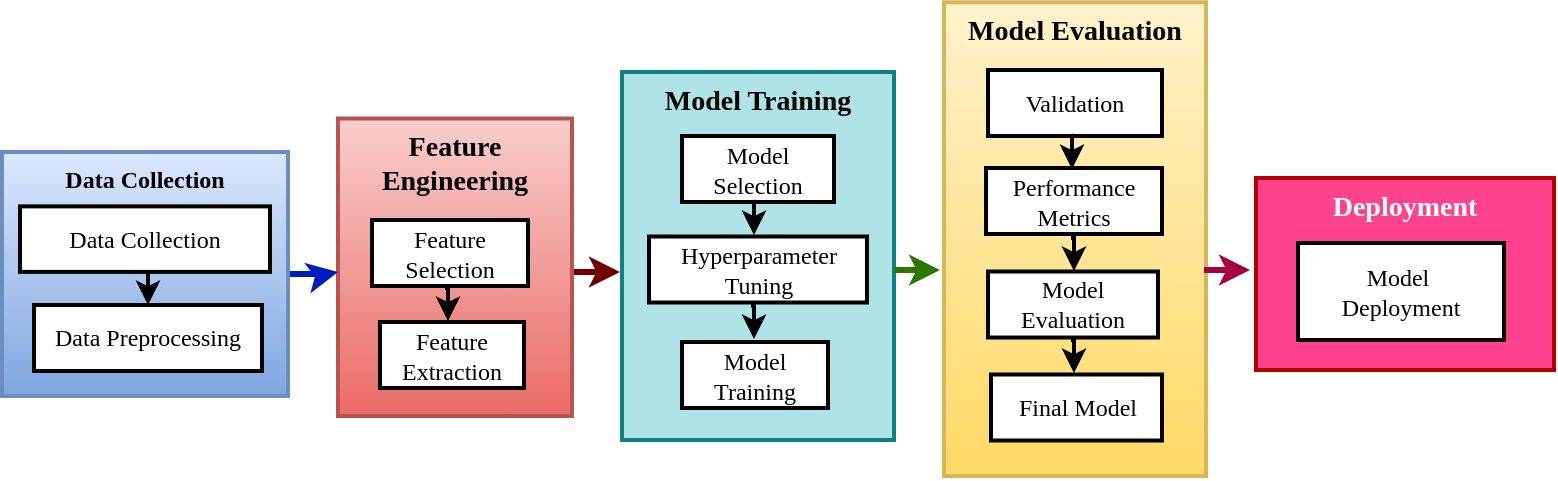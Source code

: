 <mxfile version="24.7.7">
  <diagram name="Page-1" id="r4e8LX3_ftQumICTrRQC">
    <mxGraphModel dx="1042" dy="575" grid="0" gridSize="10" guides="1" tooltips="1" connect="1" arrows="1" fold="1" page="0" pageScale="1" pageWidth="850" pageHeight="1100" background="none" math="0" shadow="0">
      <root>
        <mxCell id="0" />
        <mxCell id="1" parent="0" />
        <mxCell id="eUau_iObbvA3vzcv_n36-101" value="" style="group" vertex="1" connectable="0" parent="1">
          <mxGeometry x="29" y="233.13" width="776" height="236.87" as="geometry" />
        </mxCell>
        <mxCell id="eUau_iObbvA3vzcv_n36-35" value="Deployment" style="whiteSpace=wrap;strokeWidth=2;verticalAlign=top;fontFamily=Times New Roman;fontStyle=1;fontSize=14;fillColor=#FF428E;fontColor=#ffffff;strokeColor=#B20000;fillStyle=solid;" vertex="1" parent="eUau_iObbvA3vzcv_n36-101">
          <mxGeometry x="627" y="87.87" width="149" height="96" as="geometry" />
        </mxCell>
        <mxCell id="eUau_iObbvA3vzcv_n36-36" value="Model &#xa;Deployment" style="whiteSpace=wrap;strokeWidth=2;fontFamily=Times New Roman;" vertex="1" parent="eUau_iObbvA3vzcv_n36-101">
          <mxGeometry x="648" y="120.37" width="103" height="48.5" as="geometry" />
        </mxCell>
        <mxCell id="eUau_iObbvA3vzcv_n36-46" value="Feature&#xa;Engineering" style="whiteSpace=wrap;strokeWidth=2;verticalAlign=top;fontFamily=Times New Roman;fontStyle=1;fontSize=14;fillColor=#f8cecc;strokeColor=#b85450;gradientColor=#ea6b66;" vertex="1" parent="eUau_iObbvA3vzcv_n36-101">
          <mxGeometry x="168" y="58.12" width="117" height="148.75" as="geometry" />
        </mxCell>
        <mxCell id="eUau_iObbvA3vzcv_n36-47" value="Feature Selection" style="whiteSpace=wrap;strokeWidth=2;fontFamily=Times New Roman;" vertex="1" parent="eUau_iObbvA3vzcv_n36-101">
          <mxGeometry x="185" y="108.87" width="78" height="33" as="geometry" />
        </mxCell>
        <mxCell id="eUau_iObbvA3vzcv_n36-48" value="Feature Extraction" style="whiteSpace=wrap;strokeWidth=2;fontFamily=Times New Roman;" vertex="1" parent="eUau_iObbvA3vzcv_n36-101">
          <mxGeometry x="189" y="159.87" width="72" height="33" as="geometry" />
        </mxCell>
        <mxCell id="eUau_iObbvA3vzcv_n36-76" value="" style="edgeStyle=orthogonalEdgeStyle;rounded=0;orthogonalLoop=1;jettySize=auto;html=1;fontFamily=Times New Roman;fillColor=#0050ef;strokeColor=#001DBC;strokeWidth=3;" edge="1" parent="eUau_iObbvA3vzcv_n36-101" source="eUau_iObbvA3vzcv_n36-49">
          <mxGeometry relative="1" as="geometry">
            <mxPoint x="168" y="134.87" as="targetPoint" />
          </mxGeometry>
        </mxCell>
        <mxCell id="eUau_iObbvA3vzcv_n36-49" value="Data Collection" style="whiteSpace=wrap;strokeWidth=2;verticalAlign=top;fontStyle=1;fontFamily=Times New Roman;fillColor=#dae8fc;strokeColor=#6c8ebf;gradientColor=#7ea6e0;" vertex="1" parent="eUau_iObbvA3vzcv_n36-101">
          <mxGeometry y="74.87" width="143" height="122" as="geometry" />
        </mxCell>
        <mxCell id="eUau_iObbvA3vzcv_n36-50" value="Data Preprocessing" style="whiteSpace=wrap;strokeWidth=2;fontFamily=Times New Roman;" vertex="1" parent="eUau_iObbvA3vzcv_n36-101">
          <mxGeometry x="16" y="151.37" width="114" height="33" as="geometry" />
        </mxCell>
        <mxCell id="eUau_iObbvA3vzcv_n36-84" style="edgeStyle=orthogonalEdgeStyle;rounded=0;orthogonalLoop=1;jettySize=auto;html=1;strokeWidth=2;" edge="1" parent="eUau_iObbvA3vzcv_n36-101">
          <mxGeometry relative="1" as="geometry">
            <mxPoint x="71.5" y="134.81" as="sourcePoint" />
            <mxPoint x="73" y="151.37" as="targetPoint" />
          </mxGeometry>
        </mxCell>
        <mxCell id="eUau_iObbvA3vzcv_n36-51" value="Data Collection" style="whiteSpace=wrap;strokeWidth=2;fontFamily=Times New Roman;movable=1;resizable=1;rotatable=1;deletable=1;editable=1;locked=0;connectable=1;" vertex="1" parent="eUau_iObbvA3vzcv_n36-101">
          <mxGeometry x="9" y="102.06" width="125" height="32.75" as="geometry" />
        </mxCell>
        <mxCell id="eUau_iObbvA3vzcv_n36-42" value="Model Training" style="whiteSpace=wrap;strokeWidth=2;verticalAlign=top;fontFamily=Times New Roman;fontSize=14;fontStyle=1;fillColor=#b0e3e6;strokeColor=#0e8088;" vertex="1" parent="eUau_iObbvA3vzcv_n36-101">
          <mxGeometry x="310" y="34.87" width="136" height="184" as="geometry" />
        </mxCell>
        <mxCell id="eUau_iObbvA3vzcv_n36-43" value="Model Selection" style="whiteSpace=wrap;strokeWidth=2;fontFamily=Times New Roman;" vertex="1" parent="eUau_iObbvA3vzcv_n36-101">
          <mxGeometry x="340" y="66.87" width="76" height="33" as="geometry" />
        </mxCell>
        <mxCell id="eUau_iObbvA3vzcv_n36-44" value="Hyperparameter Tuning" style="whiteSpace=wrap;strokeWidth=2;fontFamily=Times New Roman;" vertex="1" parent="eUau_iObbvA3vzcv_n36-101">
          <mxGeometry x="323.5" y="117.12" width="109" height="33" as="geometry" />
        </mxCell>
        <mxCell id="eUau_iObbvA3vzcv_n36-45" value="Model Training" style="whiteSpace=wrap;strokeWidth=2;fontFamily=Times New Roman;" vertex="1" parent="eUau_iObbvA3vzcv_n36-101">
          <mxGeometry x="340" y="169.87" width="73" height="33" as="geometry" />
        </mxCell>
        <mxCell id="eUau_iObbvA3vzcv_n36-37" value="Model Evaluation" style="whiteSpace=wrap;strokeWidth=2;verticalAlign=top;fontFamily=Times New Roman;fontStyle=1;fontSize=14;fillColor=#fff2cc;strokeColor=#d6b656;gradientColor=#ffd966;" vertex="1" parent="eUau_iObbvA3vzcv_n36-101">
          <mxGeometry x="471" width="131" height="236.87" as="geometry" />
        </mxCell>
        <mxCell id="eUau_iObbvA3vzcv_n36-70" value="Validation" style="whiteSpace=wrap;strokeWidth=2;fontFamily=Times New Roman;" vertex="1" parent="eUau_iObbvA3vzcv_n36-101">
          <mxGeometry x="493" y="33.87" width="87" height="33" as="geometry" />
        </mxCell>
        <mxCell id="eUau_iObbvA3vzcv_n36-71" value="Performance Metrics" style="whiteSpace=wrap;strokeWidth=2;fontFamily=Times New Roman;" vertex="1" parent="eUau_iObbvA3vzcv_n36-101">
          <mxGeometry x="492" y="82.87" width="88" height="33" as="geometry" />
        </mxCell>
        <mxCell id="eUau_iObbvA3vzcv_n36-72" value="Model Evaluation" style="whiteSpace=wrap;strokeWidth=2;fontFamily=Times New Roman;" vertex="1" parent="eUau_iObbvA3vzcv_n36-101">
          <mxGeometry x="493" y="134.62" width="85" height="33" as="geometry" />
        </mxCell>
        <mxCell id="eUau_iObbvA3vzcv_n36-73" value="Final Model" style="whiteSpace=wrap;strokeWidth=2;fontFamily=Times New Roman;" vertex="1" parent="eUau_iObbvA3vzcv_n36-101">
          <mxGeometry x="494.5" y="186.12" width="85.5" height="33" as="geometry" />
        </mxCell>
        <mxCell id="eUau_iObbvA3vzcv_n36-77" value="" style="edgeStyle=orthogonalEdgeStyle;rounded=0;orthogonalLoop=1;jettySize=auto;html=1;fontFamily=Times New Roman;fillColor=#a20025;strokeColor=#6F0000;strokeWidth=3;" edge="1" parent="eUau_iObbvA3vzcv_n36-101">
          <mxGeometry relative="1" as="geometry">
            <mxPoint x="286" y="134.87" as="sourcePoint" />
            <mxPoint x="309" y="134.87" as="targetPoint" />
          </mxGeometry>
        </mxCell>
        <mxCell id="eUau_iObbvA3vzcv_n36-78" value="" style="edgeStyle=orthogonalEdgeStyle;rounded=0;orthogonalLoop=1;jettySize=auto;html=1;fontFamily=Times New Roman;fillColor=#60a917;strokeColor=#2D7600;strokeWidth=3;" edge="1" parent="eUau_iObbvA3vzcv_n36-101">
          <mxGeometry relative="1" as="geometry">
            <mxPoint x="446" y="133.87" as="sourcePoint" />
            <mxPoint x="469" y="133.87" as="targetPoint" />
          </mxGeometry>
        </mxCell>
        <mxCell id="eUau_iObbvA3vzcv_n36-83" value="" style="edgeStyle=orthogonalEdgeStyle;rounded=0;orthogonalLoop=1;jettySize=auto;html=1;fontFamily=Times New Roman;fillColor=#d80073;strokeColor=#A50040;strokeWidth=3;" edge="1" parent="eUau_iObbvA3vzcv_n36-101">
          <mxGeometry relative="1" as="geometry">
            <mxPoint x="601" y="133.87" as="sourcePoint" />
            <mxPoint x="624" y="133.87" as="targetPoint" />
          </mxGeometry>
        </mxCell>
        <mxCell id="eUau_iObbvA3vzcv_n36-85" style="edgeStyle=orthogonalEdgeStyle;rounded=0;orthogonalLoop=1;jettySize=auto;html=1;strokeWidth=2;" edge="1" parent="eUau_iObbvA3vzcv_n36-101">
          <mxGeometry relative="1" as="geometry">
            <mxPoint x="221.5" y="142.81" as="sourcePoint" />
            <mxPoint x="223" y="159.37" as="targetPoint" />
          </mxGeometry>
        </mxCell>
        <mxCell id="eUau_iObbvA3vzcv_n36-86" style="edgeStyle=orthogonalEdgeStyle;rounded=0;orthogonalLoop=1;jettySize=auto;html=1;strokeWidth=2;" edge="1" parent="eUau_iObbvA3vzcv_n36-101">
          <mxGeometry relative="1" as="geometry">
            <mxPoint x="374.5" y="99.81" as="sourcePoint" />
            <mxPoint x="376" y="116.37" as="targetPoint" />
          </mxGeometry>
        </mxCell>
        <mxCell id="eUau_iObbvA3vzcv_n36-89" style="edgeStyle=orthogonalEdgeStyle;rounded=0;orthogonalLoop=1;jettySize=auto;html=1;strokeWidth=2;" edge="1" parent="eUau_iObbvA3vzcv_n36-101">
          <mxGeometry relative="1" as="geometry">
            <mxPoint x="533.5" y="66.81" as="sourcePoint" />
            <mxPoint x="535" y="83.37" as="targetPoint" />
          </mxGeometry>
        </mxCell>
        <mxCell id="eUau_iObbvA3vzcv_n36-90" style="edgeStyle=orthogonalEdgeStyle;rounded=0;orthogonalLoop=1;jettySize=auto;html=1;strokeWidth=2;" edge="1" parent="eUau_iObbvA3vzcv_n36-101">
          <mxGeometry relative="1" as="geometry">
            <mxPoint x="374.5" y="151.81" as="sourcePoint" />
            <mxPoint x="376" y="168.37" as="targetPoint" />
          </mxGeometry>
        </mxCell>
        <mxCell id="eUau_iObbvA3vzcv_n36-91" style="edgeStyle=orthogonalEdgeStyle;rounded=0;orthogonalLoop=1;jettySize=auto;html=1;strokeWidth=2;" edge="1" parent="eUau_iObbvA3vzcv_n36-101">
          <mxGeometry relative="1" as="geometry">
            <mxPoint x="534.5" y="117.81" as="sourcePoint" />
            <mxPoint x="536" y="134.37" as="targetPoint" />
          </mxGeometry>
        </mxCell>
        <mxCell id="eUau_iObbvA3vzcv_n36-92" style="edgeStyle=orthogonalEdgeStyle;rounded=0;orthogonalLoop=1;jettySize=auto;html=1;strokeWidth=2;" edge="1" parent="eUau_iObbvA3vzcv_n36-101">
          <mxGeometry relative="1" as="geometry">
            <mxPoint x="534.5" y="168.81" as="sourcePoint" />
            <mxPoint x="536" y="185.37" as="targetPoint" />
          </mxGeometry>
        </mxCell>
      </root>
    </mxGraphModel>
  </diagram>
</mxfile>
